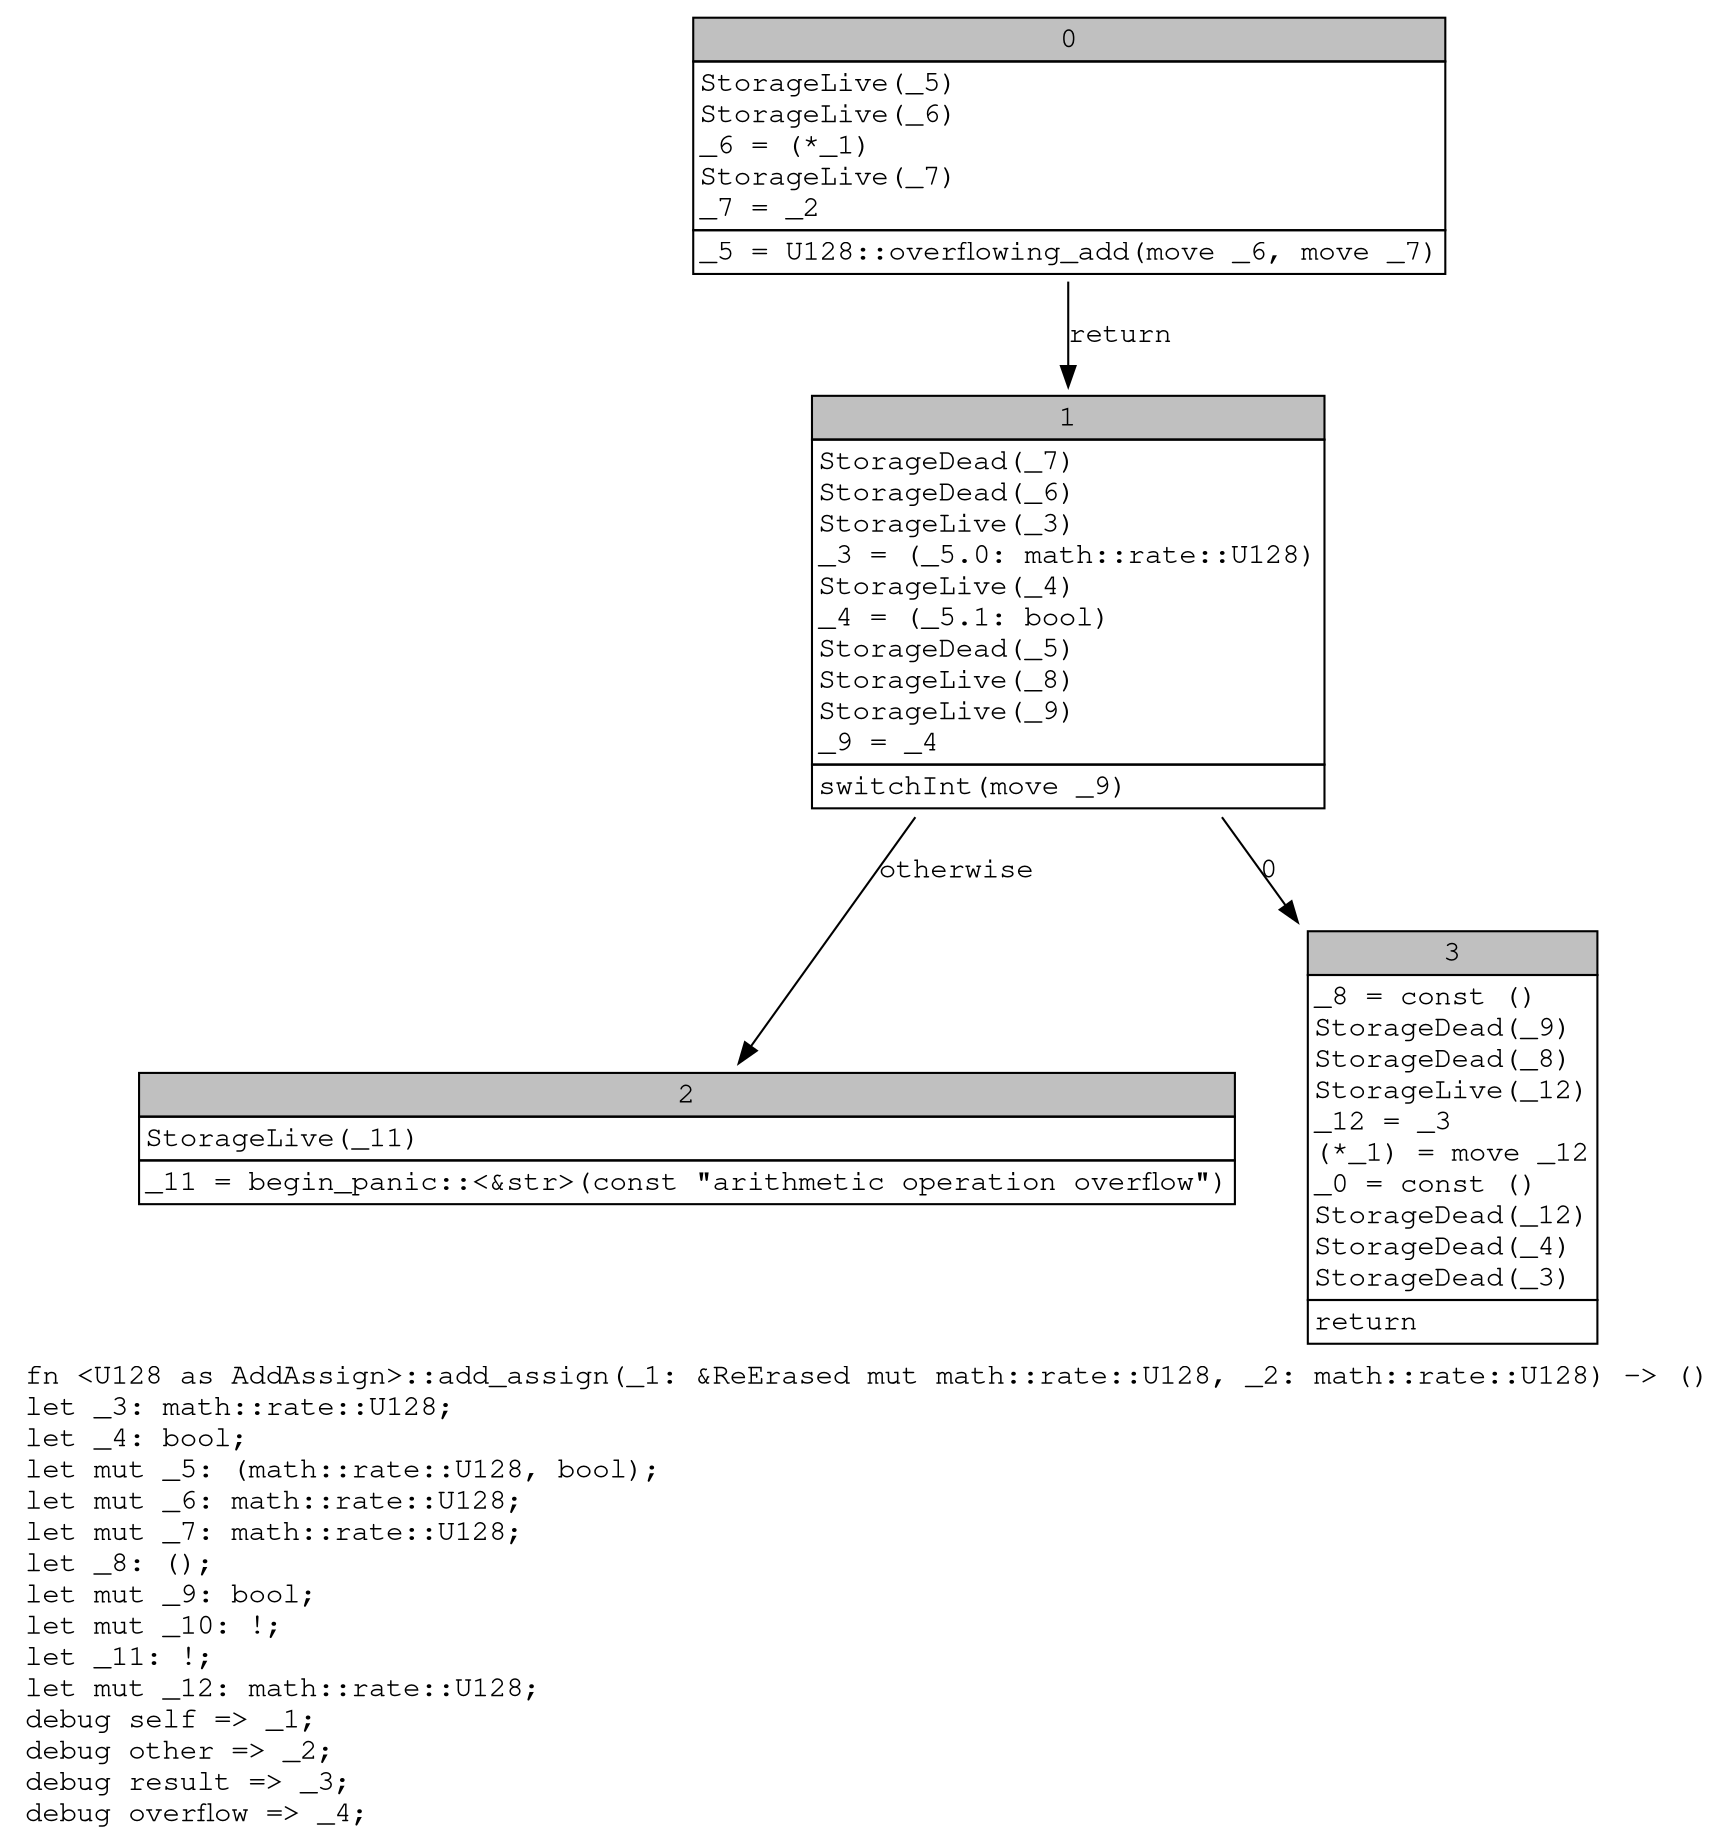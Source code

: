 digraph Mir_0_1449 {
    graph [fontname="Courier, monospace"];
    node [fontname="Courier, monospace"];
    edge [fontname="Courier, monospace"];
    label=<fn &lt;U128 as AddAssign&gt;::add_assign(_1: &amp;ReErased mut math::rate::U128, _2: math::rate::U128) -&gt; ()<br align="left"/>let _3: math::rate::U128;<br align="left"/>let _4: bool;<br align="left"/>let mut _5: (math::rate::U128, bool);<br align="left"/>let mut _6: math::rate::U128;<br align="left"/>let mut _7: math::rate::U128;<br align="left"/>let _8: ();<br align="left"/>let mut _9: bool;<br align="left"/>let mut _10: !;<br align="left"/>let _11: !;<br align="left"/>let mut _12: math::rate::U128;<br align="left"/>debug self =&gt; _1;<br align="left"/>debug other =&gt; _2;<br align="left"/>debug result =&gt; _3;<br align="left"/>debug overflow =&gt; _4;<br align="left"/>>;
    bb0__0_1449 [shape="none", label=<<table border="0" cellborder="1" cellspacing="0"><tr><td bgcolor="gray" align="center" colspan="1">0</td></tr><tr><td align="left" balign="left">StorageLive(_5)<br/>StorageLive(_6)<br/>_6 = (*_1)<br/>StorageLive(_7)<br/>_7 = _2<br/></td></tr><tr><td align="left">_5 = U128::overflowing_add(move _6, move _7)</td></tr></table>>];
    bb1__0_1449 [shape="none", label=<<table border="0" cellborder="1" cellspacing="0"><tr><td bgcolor="gray" align="center" colspan="1">1</td></tr><tr><td align="left" balign="left">StorageDead(_7)<br/>StorageDead(_6)<br/>StorageLive(_3)<br/>_3 = (_5.0: math::rate::U128)<br/>StorageLive(_4)<br/>_4 = (_5.1: bool)<br/>StorageDead(_5)<br/>StorageLive(_8)<br/>StorageLive(_9)<br/>_9 = _4<br/></td></tr><tr><td align="left">switchInt(move _9)</td></tr></table>>];
    bb2__0_1449 [shape="none", label=<<table border="0" cellborder="1" cellspacing="0"><tr><td bgcolor="gray" align="center" colspan="1">2</td></tr><tr><td align="left" balign="left">StorageLive(_11)<br/></td></tr><tr><td align="left">_11 = begin_panic::&lt;&amp;str&gt;(const &quot;arithmetic operation overflow&quot;)</td></tr></table>>];
    bb3__0_1449 [shape="none", label=<<table border="0" cellborder="1" cellspacing="0"><tr><td bgcolor="gray" align="center" colspan="1">3</td></tr><tr><td align="left" balign="left">_8 = const ()<br/>StorageDead(_9)<br/>StorageDead(_8)<br/>StorageLive(_12)<br/>_12 = _3<br/>(*_1) = move _12<br/>_0 = const ()<br/>StorageDead(_12)<br/>StorageDead(_4)<br/>StorageDead(_3)<br/></td></tr><tr><td align="left">return</td></tr></table>>];
    bb0__0_1449 -> bb1__0_1449 [label="return"];
    bb1__0_1449 -> bb3__0_1449 [label="0"];
    bb1__0_1449 -> bb2__0_1449 [label="otherwise"];
}
